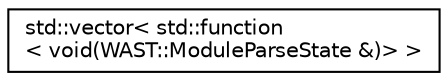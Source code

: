digraph "Graphical Class Hierarchy"
{
  edge [fontname="Helvetica",fontsize="10",labelfontname="Helvetica",labelfontsize="10"];
  node [fontname="Helvetica",fontsize="10",shape=record];
  rankdir="LR";
  Node0 [label="std::vector\< std::function\l\< void(WAST::ModuleParseState &)\> \>",height=0.2,width=0.4,color="black", fillcolor="white", style="filled",URL="$classstd_1_1vector.html"];
}
